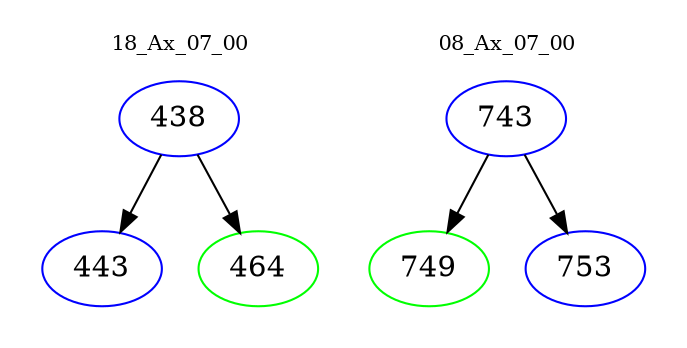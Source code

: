 digraph{
subgraph cluster_0 {
color = white
label = "18_Ax_07_00";
fontsize=10;
T0_438 [label="438", color="blue"]
T0_438 -> T0_443 [color="black"]
T0_443 [label="443", color="blue"]
T0_438 -> T0_464 [color="black"]
T0_464 [label="464", color="green"]
}
subgraph cluster_1 {
color = white
label = "08_Ax_07_00";
fontsize=10;
T1_743 [label="743", color="blue"]
T1_743 -> T1_749 [color="black"]
T1_749 [label="749", color="green"]
T1_743 -> T1_753 [color="black"]
T1_753 [label="753", color="blue"]
}
}
